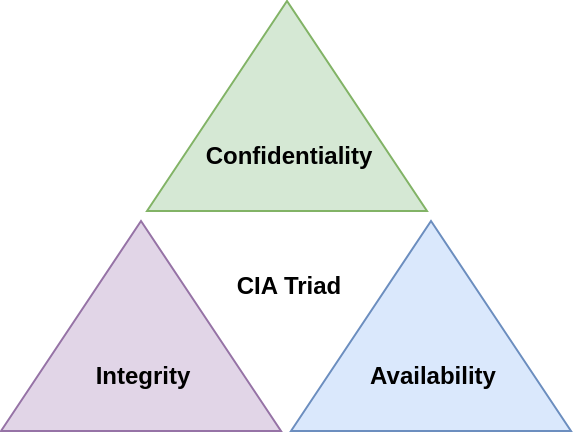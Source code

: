 <mxfile version="21.5.1" type="device">
  <diagram name="Page-1" id="LbwkdRN5_66sI82C8_K1">
    <mxGraphModel dx="1084" dy="1184" grid="1" gridSize="10" guides="1" tooltips="1" connect="1" arrows="1" fold="1" page="1" pageScale="1" pageWidth="827" pageHeight="1169" math="0" shadow="0">
      <root>
        <mxCell id="0" />
        <mxCell id="1" parent="0" />
        <mxCell id="j58Qa-B2XjDs2JEi8ESv-1" value="" style="triangle;whiteSpace=wrap;html=1;rotation=-90;fillColor=#d5e8d4;strokeColor=#82b366;" parent="1" vertex="1">
          <mxGeometry x="370" y="440" width="105" height="140" as="geometry" />
        </mxCell>
        <mxCell id="j58Qa-B2XjDs2JEi8ESv-2" value="" style="triangle;whiteSpace=wrap;html=1;rotation=-90;fillColor=#e1d5e7;strokeColor=#9673a6;" parent="1" vertex="1">
          <mxGeometry x="297" y="550" width="105" height="140" as="geometry" />
        </mxCell>
        <mxCell id="j58Qa-B2XjDs2JEi8ESv-3" value="" style="triangle;whiteSpace=wrap;html=1;rotation=-90;fillColor=#dae8fc;strokeColor=#6c8ebf;" parent="1" vertex="1">
          <mxGeometry x="442" y="550" width="105" height="140" as="geometry" />
        </mxCell>
        <mxCell id="j58Qa-B2XjDs2JEi8ESv-4" value="CIA Triad" style="text;html=1;align=center;verticalAlign=middle;resizable=0;points=[];autosize=1;strokeColor=none;fillColor=none;fontStyle=1" parent="1" vertex="1">
          <mxGeometry x="382.5" y="585" width="80" height="30" as="geometry" />
        </mxCell>
        <mxCell id="j58Qa-B2XjDs2JEi8ESv-5" value="Integrity" style="text;html=1;align=center;verticalAlign=middle;resizable=0;points=[];autosize=1;strokeColor=none;fillColor=none;fontStyle=1" parent="1" vertex="1">
          <mxGeometry x="315" y="630" width="70" height="30" as="geometry" />
        </mxCell>
        <mxCell id="j58Qa-B2XjDs2JEi8ESv-6" value="Availability" style="text;html=1;align=center;verticalAlign=middle;resizable=0;points=[];autosize=1;strokeColor=none;fillColor=none;fontStyle=1" parent="1" vertex="1">
          <mxGeometry x="449.5" y="630" width="90" height="30" as="geometry" />
        </mxCell>
        <mxCell id="j58Qa-B2XjDs2JEi8ESv-7" value="Confidentiality" style="text;html=1;align=center;verticalAlign=middle;resizable=0;points=[];autosize=1;strokeColor=none;fillColor=none;fontStyle=1" parent="1" vertex="1">
          <mxGeometry x="367.5" y="520" width="110" height="30" as="geometry" />
        </mxCell>
      </root>
    </mxGraphModel>
  </diagram>
</mxfile>
